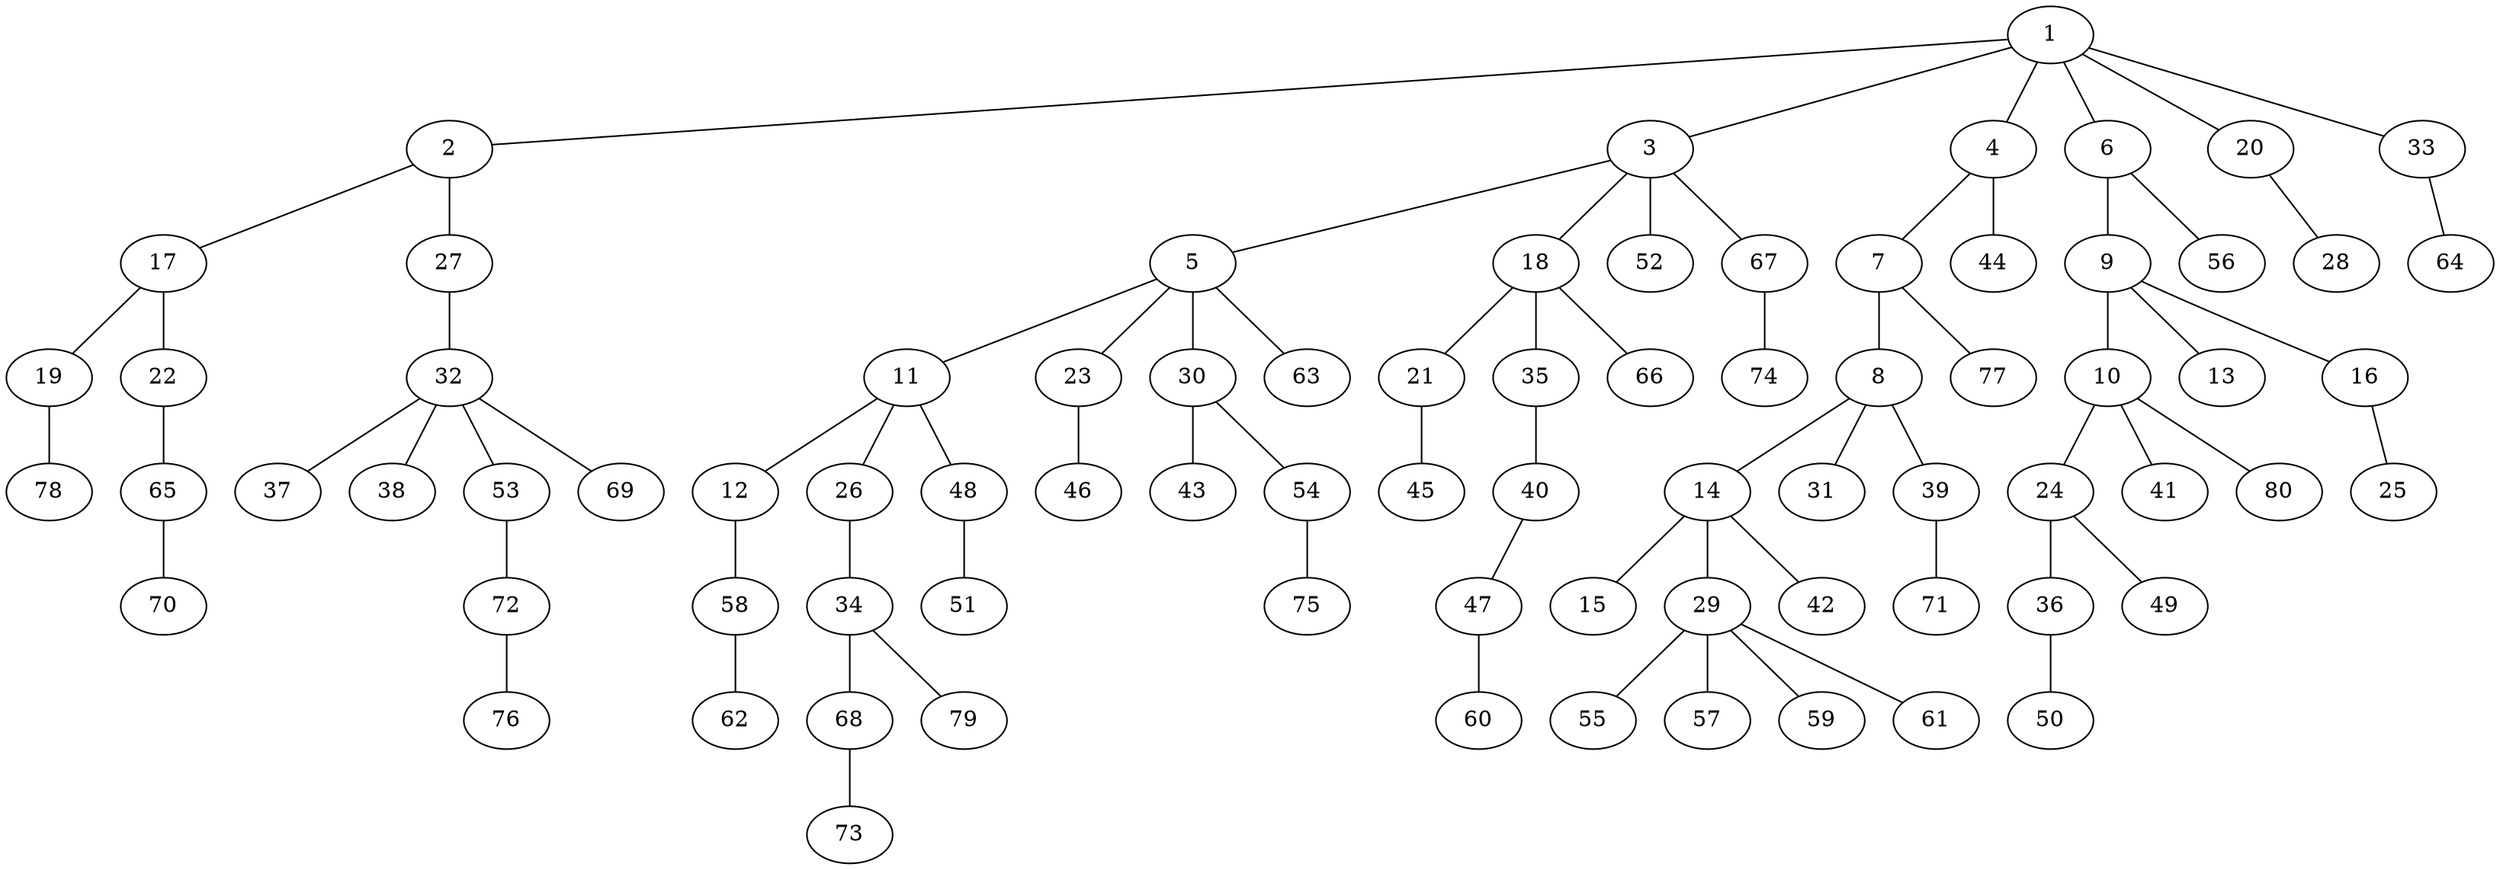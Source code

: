 graph graphname {1--2
1--3
1--4
1--6
1--20
1--33
2--17
2--27
3--5
3--18
3--52
3--67
4--7
4--44
5--11
5--23
5--30
5--63
6--9
6--56
7--8
7--77
8--14
8--31
8--39
9--10
9--13
9--16
10--24
10--41
10--80
11--12
11--26
11--48
12--58
14--15
14--29
14--42
16--25
17--19
17--22
18--21
18--35
18--66
19--78
20--28
21--45
22--65
23--46
24--36
24--49
26--34
27--32
29--55
29--57
29--59
29--61
30--43
30--54
32--37
32--38
32--53
32--69
33--64
34--68
34--79
35--40
36--50
39--71
40--47
47--60
48--51
53--72
54--75
58--62
65--70
67--74
68--73
72--76
}